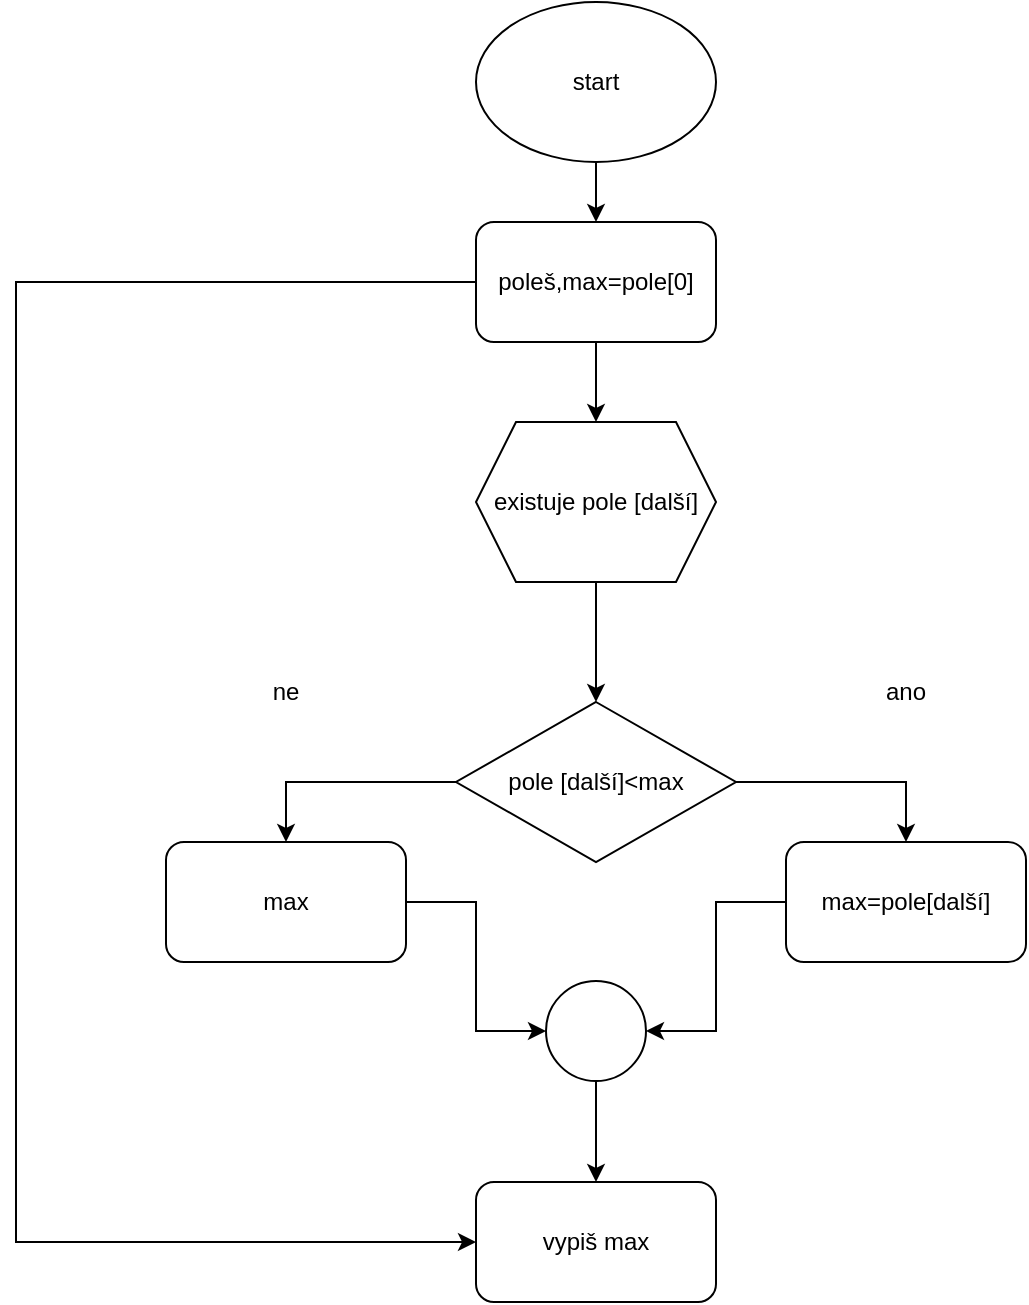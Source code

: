 <mxfile version="20.2.8" type="device"><diagram id="053y1Ujf-lXW1H81i_19" name="Stránka-1"><mxGraphModel dx="1422" dy="762" grid="1" gridSize="10" guides="1" tooltips="1" connect="1" arrows="1" fold="1" page="1" pageScale="1" pageWidth="827" pageHeight="1169" math="0" shadow="0"><root><mxCell id="0"/><mxCell id="1" parent="0"/><mxCell id="weZN-9QjNBhHqlEHakpc-2" style="edgeStyle=orthogonalEdgeStyle;rounded=0;orthogonalLoop=1;jettySize=auto;html=1;" edge="1" parent="1" source="weZN-9QjNBhHqlEHakpc-1" target="weZN-9QjNBhHqlEHakpc-3"><mxGeometry relative="1" as="geometry"><mxPoint x="400" y="200" as="targetPoint"/></mxGeometry></mxCell><mxCell id="weZN-9QjNBhHqlEHakpc-1" value="start" style="ellipse;whiteSpace=wrap;html=1;" vertex="1" parent="1"><mxGeometry x="340" y="70" width="120" height="80" as="geometry"/></mxCell><mxCell id="weZN-9QjNBhHqlEHakpc-5" style="edgeStyle=orthogonalEdgeStyle;rounded=0;orthogonalLoop=1;jettySize=auto;html=1;" edge="1" parent="1" source="weZN-9QjNBhHqlEHakpc-3"><mxGeometry relative="1" as="geometry"><mxPoint x="400" y="280" as="targetPoint"/></mxGeometry></mxCell><mxCell id="weZN-9QjNBhHqlEHakpc-22" style="edgeStyle=orthogonalEdgeStyle;rounded=0;orthogonalLoop=1;jettySize=auto;html=1;entryX=0;entryY=0.5;entryDx=0;entryDy=0;" edge="1" parent="1" source="weZN-9QjNBhHqlEHakpc-3" target="weZN-9QjNBhHqlEHakpc-20"><mxGeometry relative="1" as="geometry"><mxPoint x="110" y="680" as="targetPoint"/><Array as="points"><mxPoint x="110" y="210"/><mxPoint x="110" y="690"/></Array></mxGeometry></mxCell><mxCell id="weZN-9QjNBhHqlEHakpc-3" value="poleš,max=pole[0]" style="rounded=1;whiteSpace=wrap;html=1;" vertex="1" parent="1"><mxGeometry x="340" y="180" width="120" height="60" as="geometry"/></mxCell><mxCell id="weZN-9QjNBhHqlEHakpc-7" style="edgeStyle=orthogonalEdgeStyle;rounded=0;orthogonalLoop=1;jettySize=auto;html=1;entryX=0.5;entryY=0;entryDx=0;entryDy=0;" edge="1" parent="1" source="weZN-9QjNBhHqlEHakpc-4" target="weZN-9QjNBhHqlEHakpc-8"><mxGeometry relative="1" as="geometry"><mxPoint x="215" y="460" as="targetPoint"/></mxGeometry></mxCell><mxCell id="weZN-9QjNBhHqlEHakpc-10" style="edgeStyle=orthogonalEdgeStyle;rounded=0;orthogonalLoop=1;jettySize=auto;html=1;entryX=0.5;entryY=0;entryDx=0;entryDy=0;" edge="1" parent="1" source="weZN-9QjNBhHqlEHakpc-4" target="weZN-9QjNBhHqlEHakpc-9"><mxGeometry relative="1" as="geometry"/></mxCell><mxCell id="weZN-9QjNBhHqlEHakpc-4" value="pole [další]&amp;lt;max" style="rhombus;whiteSpace=wrap;html=1;" vertex="1" parent="1"><mxGeometry x="330" y="420" width="140" height="80" as="geometry"/></mxCell><mxCell id="weZN-9QjNBhHqlEHakpc-17" style="edgeStyle=orthogonalEdgeStyle;rounded=0;orthogonalLoop=1;jettySize=auto;html=1;entryX=0;entryY=0.5;entryDx=0;entryDy=0;" edge="1" parent="1" source="weZN-9QjNBhHqlEHakpc-8" target="weZN-9QjNBhHqlEHakpc-16"><mxGeometry relative="1" as="geometry"/></mxCell><mxCell id="weZN-9QjNBhHqlEHakpc-8" value="max" style="rounded=1;whiteSpace=wrap;html=1;" vertex="1" parent="1"><mxGeometry x="185" y="490" width="120" height="60" as="geometry"/></mxCell><mxCell id="weZN-9QjNBhHqlEHakpc-18" style="edgeStyle=orthogonalEdgeStyle;rounded=0;orthogonalLoop=1;jettySize=auto;html=1;entryX=1;entryY=0.5;entryDx=0;entryDy=0;" edge="1" parent="1" source="weZN-9QjNBhHqlEHakpc-9" target="weZN-9QjNBhHqlEHakpc-16"><mxGeometry relative="1" as="geometry"/></mxCell><mxCell id="weZN-9QjNBhHqlEHakpc-9" value="max=pole[další]" style="rounded=1;whiteSpace=wrap;html=1;" vertex="1" parent="1"><mxGeometry x="495" y="490" width="120" height="60" as="geometry"/></mxCell><mxCell id="weZN-9QjNBhHqlEHakpc-13" style="edgeStyle=orthogonalEdgeStyle;rounded=0;orthogonalLoop=1;jettySize=auto;html=1;entryX=0.5;entryY=0;entryDx=0;entryDy=0;" edge="1" parent="1" source="weZN-9QjNBhHqlEHakpc-12" target="weZN-9QjNBhHqlEHakpc-4"><mxGeometry relative="1" as="geometry"><mxPoint x="400" y="420" as="targetPoint"/></mxGeometry></mxCell><mxCell id="weZN-9QjNBhHqlEHakpc-12" value="existuje pole [další]" style="shape=hexagon;perimeter=hexagonPerimeter2;whiteSpace=wrap;html=1;fixedSize=1;" vertex="1" parent="1"><mxGeometry x="340" y="280" width="120" height="80" as="geometry"/></mxCell><mxCell id="weZN-9QjNBhHqlEHakpc-14" value="ne" style="text;html=1;strokeColor=none;fillColor=none;align=center;verticalAlign=middle;whiteSpace=wrap;rounded=0;" vertex="1" parent="1"><mxGeometry x="215" y="400" width="60" height="30" as="geometry"/></mxCell><mxCell id="weZN-9QjNBhHqlEHakpc-15" value="ano" style="text;html=1;strokeColor=none;fillColor=none;align=center;verticalAlign=middle;whiteSpace=wrap;rounded=0;" vertex="1" parent="1"><mxGeometry x="525" y="400" width="60" height="30" as="geometry"/></mxCell><mxCell id="weZN-9QjNBhHqlEHakpc-19" style="edgeStyle=orthogonalEdgeStyle;rounded=0;orthogonalLoop=1;jettySize=auto;html=1;" edge="1" parent="1" source="weZN-9QjNBhHqlEHakpc-16"><mxGeometry relative="1" as="geometry"><mxPoint x="400" y="660" as="targetPoint"/></mxGeometry></mxCell><mxCell id="weZN-9QjNBhHqlEHakpc-16" value="" style="ellipse;whiteSpace=wrap;html=1;aspect=fixed;" vertex="1" parent="1"><mxGeometry x="375" y="559.5" width="50" height="50" as="geometry"/></mxCell><mxCell id="weZN-9QjNBhHqlEHakpc-20" value="vypiš max" style="rounded=1;whiteSpace=wrap;html=1;" vertex="1" parent="1"><mxGeometry x="340" y="660" width="120" height="60" as="geometry"/></mxCell></root></mxGraphModel></diagram></mxfile>